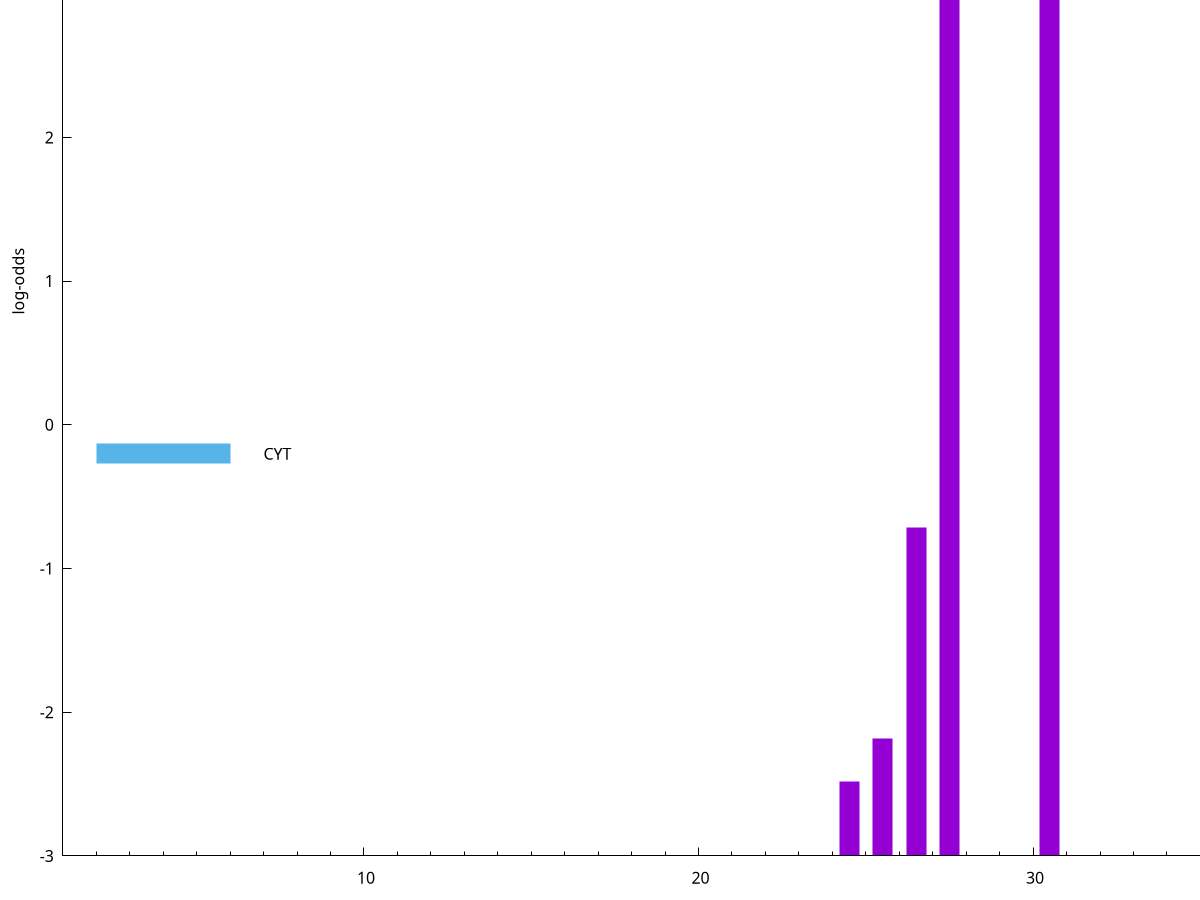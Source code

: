 set title "LipoP predictions for SRR5666585.gff"
set size 2., 1.4
set xrange [1:70] 
set mxtics 10
set yrange [-3:5]
set y2range [0:8]
set ylabel "log-odds"
set term postscript eps color solid "Helvetica" 30
set output "SRR5666585.gff.eps"
set arrow from 2,4.73199 to 6,4.73199 nohead lt 1 lw 20
set label "SpI" at 7,4.73199
set arrow from 2,-0.200913 to 6,-0.200913 nohead lt 3 lw 20
set label "CYT" at 7,-0.200913
set arrow from 2,4.73199 to 6,4.73199 nohead lt 1 lw 20
set label "SpI" at 7,4.73199
# NOTE: The scores below are the log-odds scores with the threshold
# NOTE: subtracted (a hack to make gnuplot make the histogram all
# NOTE: look nice).
plot "-" axes x1y2 title "" with impulses lt 1 lw 20
27.500000 6.833080
30.500000 6.451670
26.500000 2.282141
25.500000 0.819010
24.500000 0.518620
e
exit

